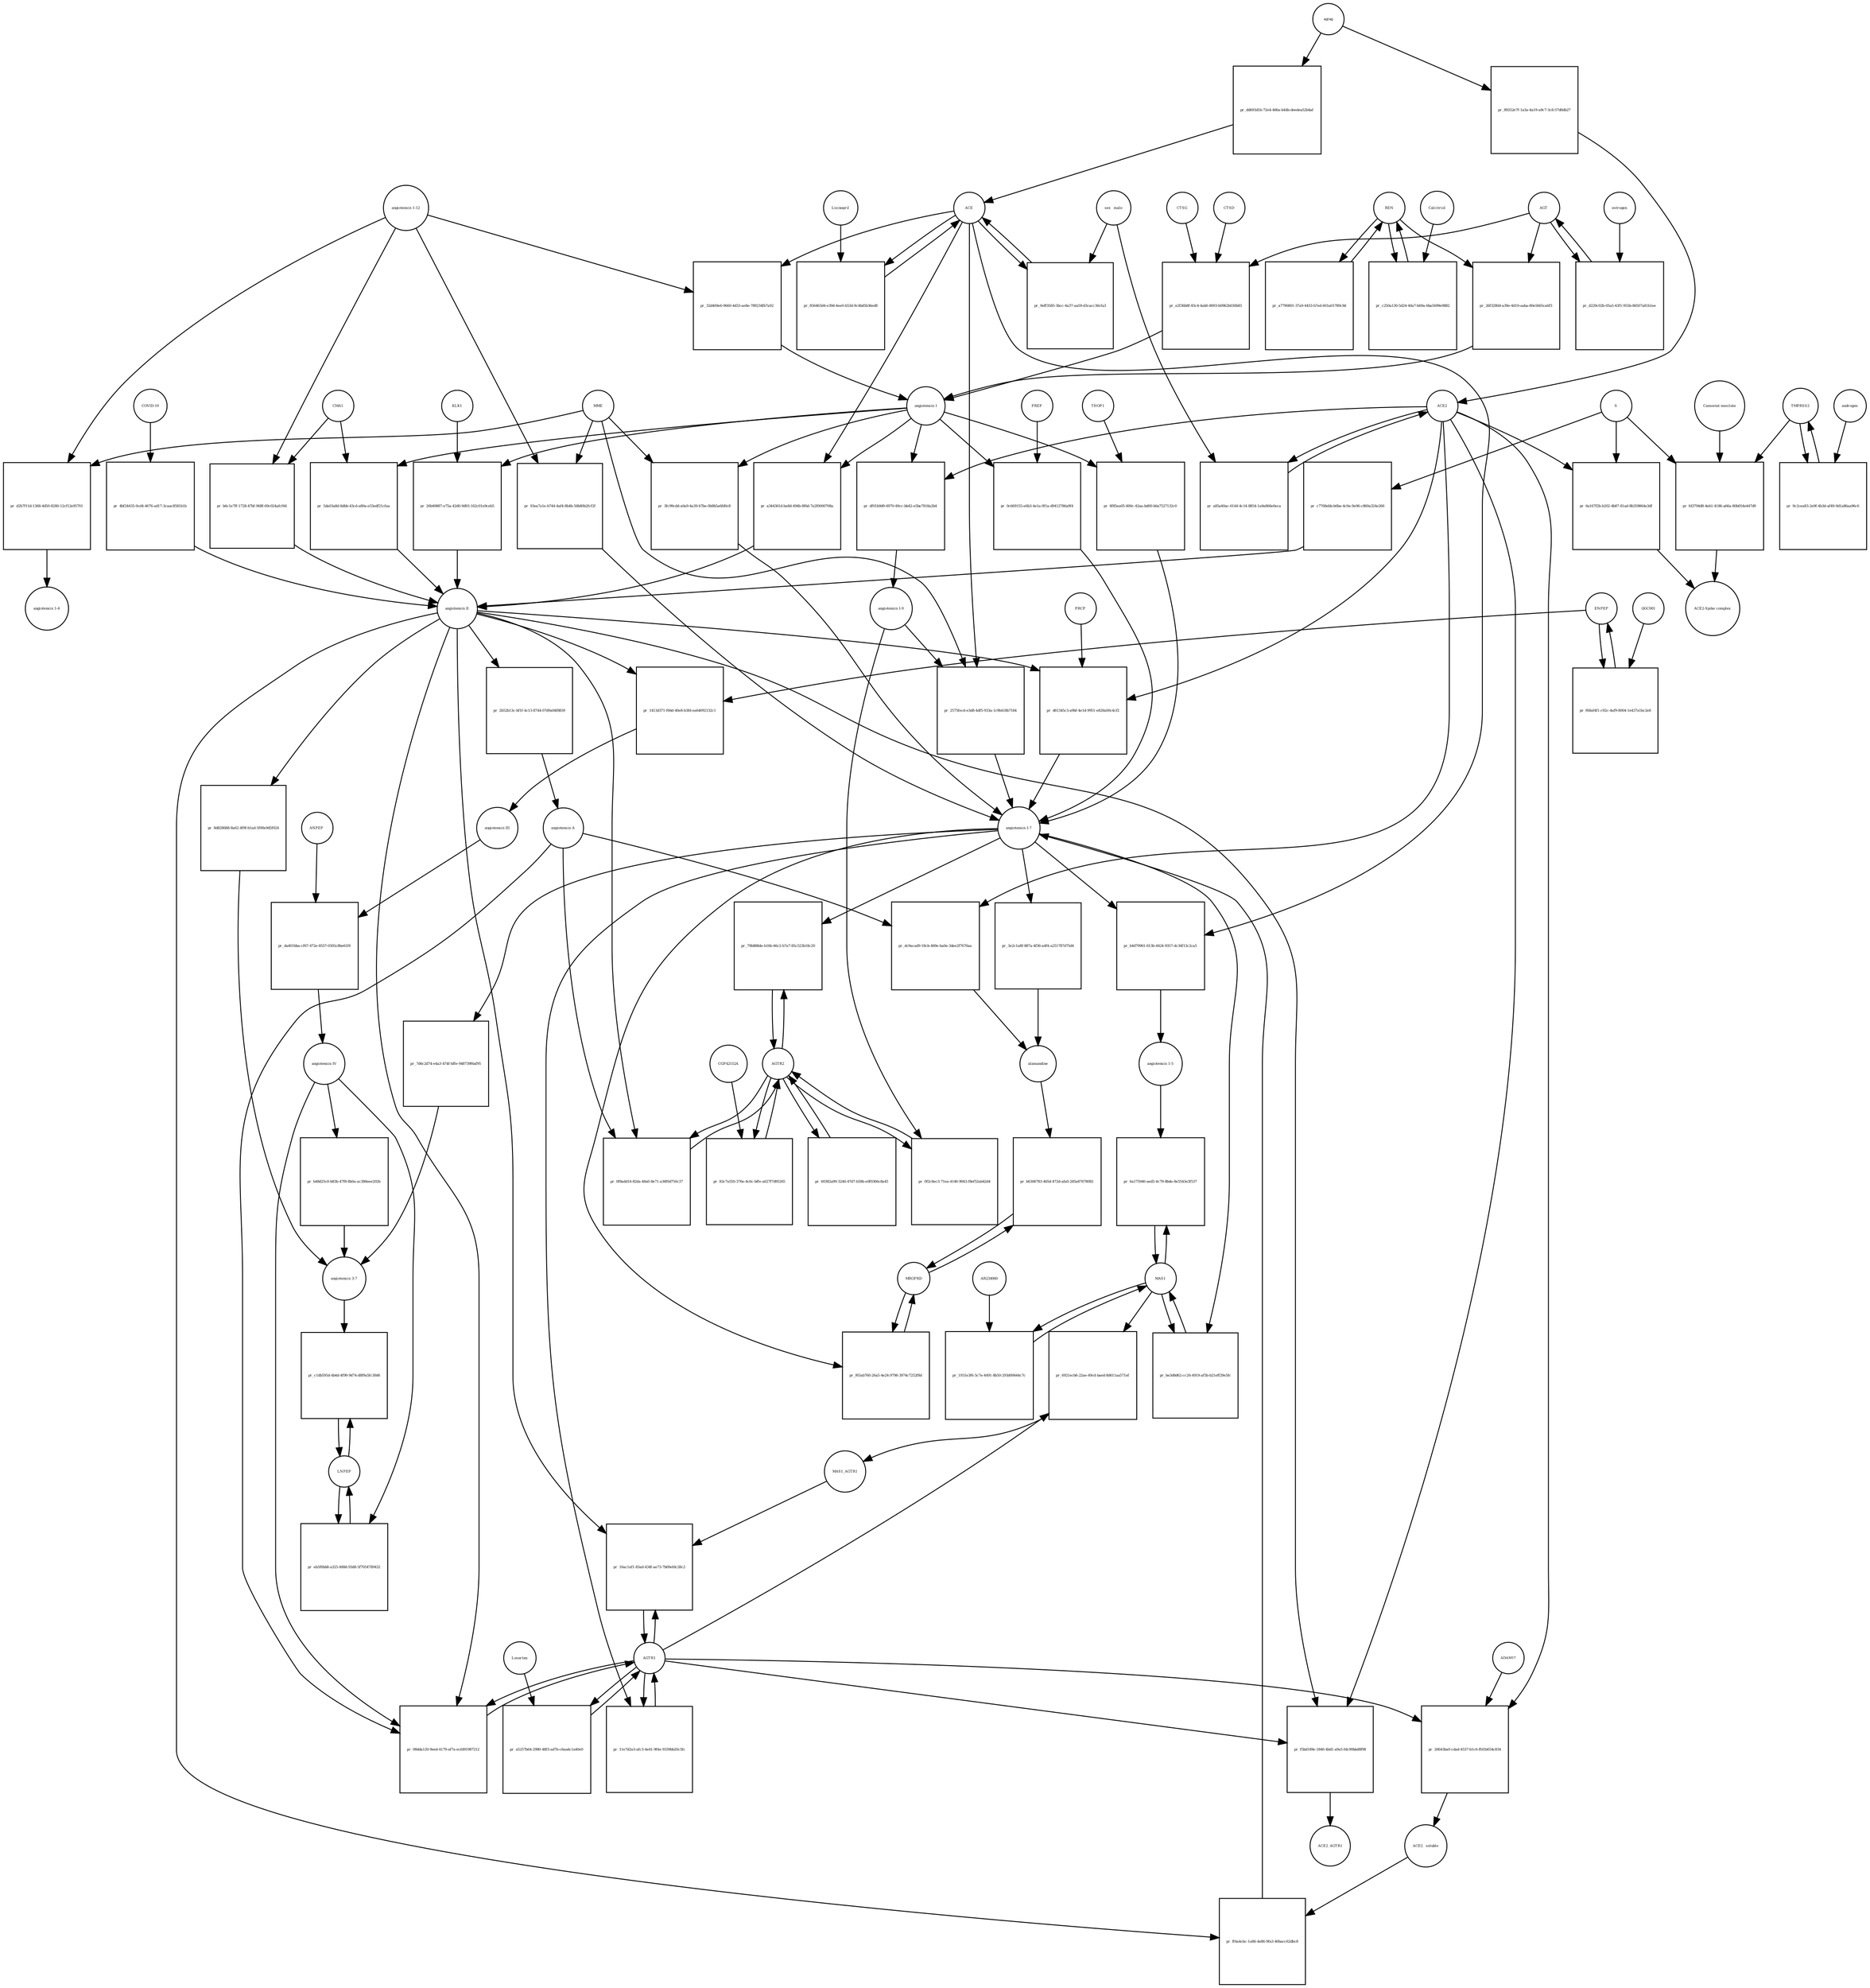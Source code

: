 strict digraph  {
"angiotensin I" [annotation="urn_miriam_obo.chebi_CHEBI%3A2718", bipartite=0, cls="simple chemical", fontsize=4, label="angiotensin I", shape=circle];
"pr_a344361d-be8d-494b-8f6d-7a2f0000708a" [annotation="", bipartite=1, cls=process, fontsize=4, label="pr_a344361d-be8d-494b-8f6d-7a2f0000708a", shape=square];
"angiotensin II" [annotation="urn_miriam_obo.chebi_CHEBI%3A2718", bipartite=0, cls="simple chemical", fontsize=4, label="angiotensin II", shape=circle];
ACE [annotation="urn_miriam_hgnc_HGNC%3A2707", bipartite=0, cls=macromolecule, fontsize=4, label=ACE, shape=circle];
"pr_df01b9d9-6970-49cc-bb42-e5be7818a2b4" [annotation="", bipartite=1, cls=process, fontsize=4, label="pr_df01b9d9-6970-49cc-bb42-e5be7818a2b4", shape=square];
"angiotensin I-9" [annotation="urn_miriam_obo.chebi_CHEBI%3A80128", bipartite=0, cls="simple chemical", fontsize=4, label="angiotensin I-9", shape=circle];
ACE2 [annotation="urn_miriam_hgnc_HGNC%3A13557", bipartite=0, cls=macromolecule, fontsize=4, label=ACE2, shape=circle];
"pr_2575fecd-e3d8-4df5-933a-1c9b418b7184" [annotation="", bipartite=1, cls=process, fontsize=4, label="pr_2575fecd-e3d8-4df5-933a-1c9b418b7184", shape=square];
"angiotensin I-7" [annotation="urn_miriam_obo.chebi_CHEBI%3A55438", bipartite=0, cls="simple chemical", fontsize=4, label="angiotensin I-7", shape=circle];
MME [annotation="urn_miriam_hgnc_HGNC%3A7154", bipartite=0, cls=macromolecule, fontsize=4, label=MME, shape=circle];
"pr_d61345c3-a9bf-4e1d-9951-e826a00c4cf2" [annotation="", bipartite=1, cls=process, fontsize=4, label="pr_d61345c3-a9bf-4e1d-9951-e826a00c4cf2", shape=square];
PRCP [annotation="urn_miriam_hgnc_HGNC%3A9344", bipartite=0, cls=macromolecule, fontsize=4, label=PRCP, shape=circle];
"pr_b4d79961-613b-4424-9357-dc34f13c2ca5" [annotation="", bipartite=1, cls=process, fontsize=4, label="pr_b4d79961-613b-4424-9357-dc34f13c2ca5", shape=square];
"angiotensin 1-5" [annotation="urn_miriam_obo.chebi_CHEBI%3A80129", bipartite=0, cls="simple chemical", fontsize=4, label="angiotensin 1-5", shape=circle];
REN [annotation="urn_miriam_hgnc_HGNC%3A9958", bipartite=0, cls=macromolecule, fontsize=4, label=REN, shape=circle];
"pr_c250a130-5d24-40a7-b69a-6ba5699e9882" [annotation="", bipartite=1, cls="omitted process", fontsize=4, label="pr_c250a130-5d24-40a7-b69a-6ba5699e9882", shape=square];
Calcitriol [annotation="urn_miriam_obo.chebi_CHEBI%3A17823", bipartite=0, cls="simple chemical", fontsize=4, label=Calcitriol, shape=circle];
AGT [annotation="urn_miriam_hgnc_HGNC%3A333", bipartite=0, cls=macromolecule, fontsize=4, label=AGT, shape=circle];
"pr_26f3280d-a39e-4d10-aaba-80e5665ca6f3" [annotation="", bipartite=1, cls=process, fontsize=4, label="pr_26f3280d-a39e-4d10-aaba-80e5665ca6f3", shape=square];
"pr_3fc99cdd-a0a9-4a39-b7be-0b8b5a6fd0c8" [annotation="", bipartite=1, cls=process, fontsize=4, label="pr_3fc99cdd-a0a9-4a39-b7be-0b8b5a6fd0c8", shape=square];
MAS1 [annotation="urn_miriam_hgnc_HGNC%3A6899", bipartite=0, cls=macromolecule, fontsize=4, label=MAS1, shape=circle];
"pr_6a175940-aed5-4c79-8bde-8e5543e3f537" [annotation="", bipartite=1, cls=process, fontsize=4, label="pr_6a175940-aed5-4c79-8bde-8e5543e3f537", shape=square];
"pr_3e2c1a8f-887a-4f36-a4f4-a251787d75d4" [annotation="", bipartite=1, cls=process, fontsize=4, label="pr_3e2c1a8f-887a-4f36-a4f4-a251787d75d4", shape=square];
alamandine [annotation="", bipartite=0, cls="simple chemical", fontsize=4, label=alamandine, shape=circle];
"pr_2b52b13c-bf1f-4c13-8744-07d9a04f8839" [annotation="", bipartite=1, cls=process, fontsize=4, label="pr_2b52b13c-bf1f-4c13-8744-07d9a04f8839", shape=square];
"angiotensin A" [annotation="urn_miriam_kegg.compound_C20970", bipartite=0, cls="simple chemical", fontsize=4, label="angiotensin A", shape=circle];
"pr_dc9acad9-18cb-469e-ba0e-3dee2f7670aa" [annotation="", bipartite=1, cls=process, fontsize=4, label="pr_dc9acad9-18cb-469e-ba0e-3dee2f7670aa", shape=square];
"pr_1413d371-f66d-40e8-b3fd-ea64092132c1" [annotation="", bipartite=1, cls=process, fontsize=4, label="pr_1413d371-f66d-40e8-b3fd-ea64092132c1", shape=square];
"angiotensin III" [annotation="urn_miriam_obo.chebi_CHEBI%3A89666", bipartite=0, cls="simple chemical", fontsize=4, label="angiotensin III", shape=circle];
ENPEP [annotation="", bipartite=0, cls=macromolecule, fontsize=4, label=ENPEP, shape=circle];
"pr_da401bba-cf67-472e-8557-0305c8be61f6" [annotation="", bipartite=1, cls=process, fontsize=4, label="pr_da401bba-cf67-472e-8557-0305c8be61f6", shape=square];
"angiotensin IV" [annotation="urn_miriam_pubmed_32333398|urn_miriam_obo.chebi_CHEBI%3A80127", bipartite=0, cls="simple chemical", fontsize=4, label="angiotensin IV", shape=circle];
"ANPEP " [annotation="urn_miriam_hgnc_HGNC%3A500", bipartite=0, cls=macromolecule, fontsize=4, label="ANPEP ", shape=circle];
AGTR2 [annotation="urn_miriam_hgnc_HGNC%3A338", bipartite=0, cls=macromolecule, fontsize=4, label=AGTR2, shape=circle];
"pr_83c7a550-376e-4c0c-bffe-a627f7d95265" [annotation="", bipartite=1, cls=process, fontsize=4, label="pr_83c7a550-376e-4c0c-bffe-a627f7d95265", shape=square];
CGP42112A [annotation="urn_miriam_obo.chebi_CHEBI%3A147302", bipartite=0, cls="simple chemical", fontsize=4, label=CGP42112A, shape=circle];
"pr_a7790801-37a9-4453-b7ed-601a01789c9d" [annotation="", bipartite=1, cls=process, fontsize=4, label="pr_a7790801-37a9-4453-b7ed-601a01789c9d", shape=square];
"pr_26643ba0-cdad-4537-b1c6-ffd1b654c834" [annotation="", bipartite=1, cls=process, fontsize=4, label="pr_26643ba0-cdad-4537-b1c6-ffd1b654c834", shape=square];
"ACE2_ soluble" [annotation="urn_miriam_hgnc.symbol_ACE2", bipartite=0, cls=macromolecule, fontsize=4, label="ACE2_ soluble", shape=circle];
ADAM17 [annotation="urn_miriam_hgnc_HGNC%3A195", bipartite=0, cls=macromolecule, fontsize=4, label=ADAM17, shape=circle];
AGTR1 [annotation="urn_miriam_hgnc_HGNC%3A336", bipartite=0, cls=macromolecule, fontsize=4, label=AGTR1, shape=circle];
"pr_0f8add14-82da-48a0-8e71-a36f0d750c37" [annotation="", bipartite=1, cls=process, fontsize=4, label="pr_0f8add14-82da-48a0-8e71-a36f0d750c37", shape=square];
"pr_89252e7f-1a3a-4a19-a9c7-3cfc57d0db27" [annotation="", bipartite=1, cls=process, fontsize=4, label="pr_89252e7f-1a3a-4a19-a9c7-3cfc57d0db27", shape=square];
aging [annotation="urn_miriam_obo.go_GO%3A0007568", bipartite=0, cls=phenotype, fontsize=4, label=aging, shape=circle];
MRGPRD [annotation="urn_miriam_hgnc_HGNC%3A29626", bipartite=0, cls=macromolecule, fontsize=4, label=MRGPRD, shape=circle];
"pr_b6306783-465d-472d-afa0-285a87678082" [annotation="", bipartite=1, cls=process, fontsize=4, label="pr_b6306783-465d-472d-afa0-285a87678082", shape=square];
"pr_ff4a4cbc-1a86-4e86-9fa3-40bacc62dbc8" [annotation="", bipartite=1, cls=process, fontsize=4, label="pr_ff4a4cbc-1a86-4e86-9fa3-40bacc62dbc8", shape=square];
"pr_dd693d1b-72e4-466a-b44b-deedea52b4af" [annotation="", bipartite=1, cls=process, fontsize=4, label="pr_dd693d1b-72e4-466a-b44b-deedea52b4af", shape=square];
"pr_a85a40ac-6144-4c14-8854-1a9a866e0eca" [annotation="", bipartite=1, cls=process, fontsize=4, label="pr_a85a40ac-6144-4c14-8854-1a9a866e0eca", shape=square];
"sex_ male" [annotation=urn_miriam_mesh_D008297, bipartite=0, cls=phenotype, fontsize=4, label="sex_ male", shape=circle];
"pr_c7768ebb-b6be-4c9a-9e96-c860a324e266" [annotation="", bipartite=1, cls=process, fontsize=4, label="pr_c7768ebb-b6be-4c9a-9e96-c860a324e266", shape=square];
S [annotation="urn_miriam_uniprot_P0DTC2|urn_miriam_uniprot_P59594", bipartite=0, cls=macromolecule, fontsize=4, label=S, shape=circle];
"pr_9eff3585-3bcc-4a37-aa59-d3cacc36cfa3" [annotation="", bipartite=1, cls=process, fontsize=4, label="pr_9eff3585-3bcc-4a37-aa59-d3cacc36cfa3", shape=square];
"pr_08dda120-9eed-4179-af7a-ecfd91987212" [annotation="", bipartite=1, cls=process, fontsize=4, label="pr_08dda120-9eed-4179-af7a-ecfd91987212", shape=square];
"pr_f5bd189e-1846-4bd1-a9a5-fdc90bbd8f98" [annotation="", bipartite=1, cls=process, fontsize=4, label="pr_f5bd189e-1846-4bd1-a9a5-fdc90bbd8f98", shape=square];
ACE2_AGTR1 [annotation=urn_miriam_pubmed_25225202, bipartite=0, cls=complex, fontsize=4, label=ACE2_AGTR1, shape=circle];
"pr_6a167f2b-b202-4b87-81ad-8b359864e3df" [annotation="", bipartite=1, cls=process, fontsize=4, label="pr_6a167f2b-b202-4b87-81ad-8b359864e3df", shape=square];
"ACE2-Spike complex" [annotation=urn_miriam_pubmed_32275855, bipartite=0, cls=complex, fontsize=4, label="ACE2-Spike complex", shape=circle];
"pr_4bf24435-0cd4-4676-ad17-3caac8581b1b" [annotation="", bipartite=1, cls=process, fontsize=4, label="pr_4bf24435-0cd4-4676-ad17-3caac8581b1b", shape=square];
"COVID-19" [annotation="urn_miriam_taxonomy_2697049|urn_miriam_mesh_C000657245", bipartite=0, cls=phenotype, fontsize=4, label="COVID-19", shape=circle];
"angiotensin 1-12" [annotation=urn_miriam_pubmed_27465904, bipartite=0, cls="simple chemical", fontsize=4, label="angiotensin 1-12", shape=circle];
"pr_b6c1e7ff-1728-47bf-968f-69c024afcf44" [annotation="", bipartite=1, cls=process, fontsize=4, label="pr_b6c1e7ff-1728-47bf-968f-69c024afcf44", shape=square];
CMA1 [annotation="urn_miriam_hgnc_HGNC%3A2097", bipartite=0, cls=macromolecule, fontsize=4, label=CMA1, shape=circle];
TMPRSS2 [annotation="urn_miriam_hgnc_HGNC%3A11876", bipartite=0, cls=macromolecule, fontsize=4, label=TMPRSS2, shape=circle];
"pr_9c2cea83-2e9f-4b3d-af49-9d1a86aa96c6" [annotation="", bipartite=1, cls="omitted process", fontsize=4, label="pr_9c2cea83-2e9f-4b3d-af49-9d1a86aa96c6", shape=square];
androgen [annotation="urn_miriam_obo.chebi_CHEBI%3A50113", bipartite=0, cls="simple chemical", fontsize=4, label=androgen, shape=circle];
"pr_d229c02b-05a5-43f1-955b-86507a81b1ee" [annotation="", bipartite=1, cls="omitted process", fontsize=4, label="pr_d229c02b-05a5-43f1-955b-86507a81b1ee", shape=square];
estrogen [annotation="urn_miriam_obo.chebi_CHEBI%3A50114", bipartite=0, cls="simple chemical", fontsize=4, label=estrogen, shape=circle];
"pr_d2b7f11d-1368-4d50-8280-12cf12e95701" [annotation="", bipartite=1, cls=process, fontsize=4, label="pr_d2b7f11d-1368-4d50-8280-12cf12e95701", shape=square];
"angiotensin 1-4" [annotation=urn_miriam_pubmed_22490446, bipartite=0, cls="simple chemical", fontsize=4, label="angiotensin 1-4", shape=circle];
"pr_6921ecb6-22ae-49cd-baed-8d611aa571ef" [annotation="", bipartite=1, cls=process, fontsize=4, label="pr_6921ecb6-22ae-49cd-baed-8d611aa571ef", shape=square];
MAS1_AGTR1 [annotation=urn_miriam_pubmed_15809376, bipartite=0, cls=complex, fontsize=4, label=MAS1_AGTR1, shape=circle];
"pr_16ac1af1-83ad-434f-ae73-7b69efdc28c2" [annotation="", bipartite=1, cls=process, fontsize=4, label="pr_16ac1af1-83ad-434f-ae73-7b69efdc28c2", shape=square];
"pr_856463d4-e39d-4ee0-b53d-9c4bd5b36ed8" [annotation="", bipartite=1, cls=process, fontsize=4, label="pr_856463d4-e39d-4ee0-b53d-9c4bd5b36ed8", shape=square];
Lisinopril [annotation="urn_miriam_obo.chebi_CHEBI%3A43755", bipartite=0, cls="simple chemical", fontsize=4, label=Lisinopril, shape=circle];
"pr_32d469e6-9660-4d33-ae8e-789234fb7a92" [annotation="", bipartite=1, cls=process, fontsize=4, label="pr_32d469e6-9660-4d33-ae8e-789234fb7a92", shape=square];
LNPEP [annotation="urn_miriam_hgnc_HGNC%3A6656", bipartite=0, cls=macromolecule, fontsize=4, label=LNPEP, shape=circle];
"pr_eb5f6bb8-a325-488d-93d8-5f7054789432" [annotation="", bipartite=1, cls=process, fontsize=4, label="pr_eb5f6bb8-a325-488d-93d8-5f7054789432", shape=square];
"pr_93ea7a1e-b744-4af4-8b4b-56b80b2fcf2f" [annotation="", bipartite=1, cls=process, fontsize=4, label="pr_93ea7a1e-b744-4af4-8b4b-56b80b2fcf2f", shape=square];
"pr_1931e3f6-5c7e-4491-8b50-293d00644c7c" [annotation="", bipartite=1, cls=process, fontsize=4, label="pr_1931e3f6-5c7e-4491-8b50-293d00644c7c", shape=square];
AR234960 [annotation="urn_miriam_pubchem.compound_146025955", bipartite=0, cls="simple chemical", fontsize=4, label=AR234960, shape=circle];
"pr_f68af4f1-c92c-4af9-8004-1e437a1bc2e8" [annotation="", bipartite=1, cls=process, fontsize=4, label="pr_f68af4f1-c92c-4af9-8004-1e437a1bc2e8", shape=square];
QGC001 [annotation=urn_miriam_pubmed_24337978, bipartite=0, cls="simple chemical", fontsize=4, label=QGC001, shape=circle];
"pr_e2f36b8f-83c4-4ab0-8093-b0962b030b83" [annotation="", bipartite=1, cls=process, fontsize=4, label="pr_e2f36b8f-83c4-4ab0-8093-b0962b030b83", shape=square];
CTSD [annotation="urn_miriam_hgnc_HGNC%3A2529", bipartite=0, cls=macromolecule, fontsize=4, label=CTSD, shape=circle];
CTSG [annotation="urn_miriam_hgnc_HGNC%3A2532", bipartite=0, cls=macromolecule, fontsize=4, label=CTSG, shape=circle];
"pr_5da03a8d-8dbb-43cd-a80a-e53edf21cfaa" [annotation="", bipartite=1, cls=process, fontsize=4, label="pr_5da03a8d-8dbb-43cd-a80a-e53edf21cfaa", shape=square];
"pr_26b49887-e75a-42d0-9d93-162c01e9ceb5" [annotation="", bipartite=1, cls=process, fontsize=4, label="pr_26b49887-e75a-42d0-9d93-162c01e9ceb5", shape=square];
KLK1 [annotation="urn_miriam_hgnc_HGNC%3A6357|urn_miriam_pubmed_6555043", bipartite=0, cls=macromolecule, fontsize=4, label=KLK1, shape=circle];
"pr_8f85ea05-600c-42aa-bd00-b6a7527132c0" [annotation="", bipartite=1, cls=process, fontsize=4, label="pr_8f85ea05-600c-42aa-bd00-b6a7527132c0", shape=square];
THOP1 [annotation="urn_miriam_hgnc_HGNC%3A11793", bipartite=0, cls=macromolecule, fontsize=4, label=THOP1, shape=circle];
"pr_0c669155-e6b3-4e1a-9f1a-d9412786a9f4" [annotation="", bipartite=1, cls=process, fontsize=4, label="pr_0c669155-e6b3-4e1a-9f1a-d9412786a9f4", shape=square];
PREP [annotation="urn_miriam_hgnc_HGNC%3A9358", bipartite=0, cls=macromolecule, fontsize=4, label=PREP, shape=circle];
"pr_a5257b64-2980-48f3-ad7b-c6aadc1a40e0" [annotation="", bipartite=1, cls=process, fontsize=4, label="pr_a5257b64-2980-48f3-ad7b-c6aadc1a40e0", shape=square];
Losartan [annotation="urn_miriam_obo.chebi_CHEBI%3A6541", bipartite=0, cls="simple chemical", fontsize=4, label=Losartan, shape=circle];
"pr_11e7d2a3-afc3-4e41-9f4e-9339bb20c5fc" [annotation="", bipartite=1, cls=process, fontsize=4, label="pr_11e7d2a3-afc3-4e41-9f4e-9339bb20c5fc", shape=square];
"pr_60382a99-3246-47d7-b58b-e0f0366c8a45" [annotation="", bipartite=1, cls=process, fontsize=4, label="pr_60382a99-3246-47d7-b58b-e0f0366c8a45", shape=square];
"pr_79b888de-b16b-46c2-b7a7-85c523b18c20" [annotation="", bipartite=1, cls=process, fontsize=4, label="pr_79b888de-b16b-46c2-b7a7-85c523b18c20", shape=square];
"pr_0f2c8ec3-71ea-4146-9043-f8ef52ab42d4" [annotation="", bipartite=1, cls=process, fontsize=4, label="pr_0f2c8ec3-71ea-4146-9043-f8ef52ab42d4", shape=square];
"pr_be3d8d62-cc26-4919-af5b-b21eff29e5fc" [annotation="", bipartite=1, cls=process, fontsize=4, label="pr_be3d8d62-cc26-4919-af5b-b21eff29e5fc", shape=square];
"pr_f65ab760-26a5-4e24-9798-3974c7252f8d" [annotation="", bipartite=1, cls=process, fontsize=4, label="pr_f65ab760-26a5-4e24-9798-3974c7252f8d", shape=square];
"pr_7d6c2d74-e4a3-474f-bffe-948739f6af95" [annotation="", bipartite=1, cls=process, fontsize=4, label="pr_7d6c2d74-e4a3-474f-bffe-948739f6af95", shape=square];
"angiotensin 3-7" [annotation=urn_miriam_pubmed_30934934, bipartite=0, cls="simple chemical", fontsize=4, label="angiotensin 3-7", shape=circle];
"pr_8d828688-8a62-4f9f-b1ad-5f00e9d5f024" [annotation="", bipartite=1, cls=process, fontsize=4, label="pr_8d828688-8a62-4f9f-b1ad-5f00e9d5f024", shape=square];
"pr_b48d25c0-b83b-47f8-8b0a-ac388eee202b" [annotation="", bipartite=1, cls=process, fontsize=4, label="pr_b48d25c0-b83b-47f8-8b0a-ac388eee202b", shape=square];
"pr_fd3794d8-4eb1-4186-a66a-80b054e447d9" [annotation="", bipartite=1, cls="omitted process", fontsize=4, label="pr_fd3794d8-4eb1-4186-a66a-80b054e447d9", shape=square];
"Camostat mesilate" [annotation="urn_miriam_obo.chebi_CHEBI%3A135632", bipartite=0, cls="simple chemical", fontsize=4, label="Camostat mesilate", shape=circle];
"pr_c1db595d-4b4d-4f99-9d74-d8f9a5fc30d6" [annotation="", bipartite=1, cls=process, fontsize=4, label="pr_c1db595d-4b4d-4f99-9d74-d8f9a5fc30d6", shape=square];
"angiotensin I" -> "pr_a344361d-be8d-494b-8f6d-7a2f0000708a"  [annotation="", interaction_type=consumption];
"angiotensin I" -> "pr_df01b9d9-6970-49cc-bb42-e5be7818a2b4"  [annotation="", interaction_type=consumption];
"angiotensin I" -> "pr_3fc99cdd-a0a9-4a39-b7be-0b8b5a6fd0c8"  [annotation="", interaction_type=consumption];
"angiotensin I" -> "pr_5da03a8d-8dbb-43cd-a80a-e53edf21cfaa"  [annotation="", interaction_type=consumption];
"angiotensin I" -> "pr_26b49887-e75a-42d0-9d93-162c01e9ceb5"  [annotation="", interaction_type=consumption];
"angiotensin I" -> "pr_8f85ea05-600c-42aa-bd00-b6a7527132c0"  [annotation="", interaction_type=consumption];
"angiotensin I" -> "pr_0c669155-e6b3-4e1a-9f1a-d9412786a9f4"  [annotation="", interaction_type=consumption];
"pr_a344361d-be8d-494b-8f6d-7a2f0000708a" -> "angiotensin II"  [annotation="", interaction_type=production];
"angiotensin II" -> "pr_d61345c3-a9bf-4e1d-9951-e826a00c4cf2"  [annotation="", interaction_type=consumption];
"angiotensin II" -> "pr_2b52b13c-bf1f-4c13-8744-07d9a04f8839"  [annotation="", interaction_type=consumption];
"angiotensin II" -> "pr_1413d371-f66d-40e8-b3fd-ea64092132c1"  [annotation="", interaction_type=consumption];
"angiotensin II" -> "pr_0f8add14-82da-48a0-8e71-a36f0d750c37"  [annotation="urn_miriam_pubmed_17630322|urn_miriam_taxonomy_9606|urn_miriam_pubmed_17138938", interaction_type=stimulation];
"angiotensin II" -> "pr_ff4a4cbc-1a86-4e86-9fa3-40bacc62dbc8"  [annotation="", interaction_type=consumption];
"angiotensin II" -> "pr_08dda120-9eed-4179-af7a-ecfd91987212"  [annotation="urn_miriam_pubmed_17630322|urn_miriam_taxonomy_40674|urn_miriam_pubmed_26497614|urn_miriam_pubmed_32333398|urn_miriam_pubmed_17138938", interaction_type=stimulation];
"angiotensin II" -> "pr_f5bd189e-1846-4bd1-a9a5-fdc90bbd8f98"  [annotation="urn_miriam_pubmed_25225202|urn_miriam_taxonomy_40674", interaction_type=inhibition];
"angiotensin II" -> "pr_16ac1af1-83ad-434f-ae73-7b69efdc28c2"  [annotation="urn_miriam_pubmed_15809376|urn_miriam_taxonomy_40674", interaction_type=stimulation];
"angiotensin II" -> "pr_8d828688-8a62-4f9f-b1ad-5f00e9d5f024"  [annotation="", interaction_type=consumption];
ACE -> "pr_a344361d-be8d-494b-8f6d-7a2f0000708a"  [annotation="urn_miriam_taxonomy_9606|urn_miriam_pubmed_190881|urn_miriam_pubmed_10969042", interaction_type=catalysis];
ACE -> "pr_2575fecd-e3d8-4df5-933a-1c9b418b7184"  [annotation="urn_miriam_pubmed_15283675|urn_miriam_taxonomy_9606", interaction_type=catalysis];
ACE -> "pr_b4d79961-613b-4424-9357-dc34f13c2ca5"  [annotation="urn_miriam_pubmed_10969042|urn_miriam_taxonomy_9606", interaction_type=catalysis];
ACE -> "pr_9eff3585-3bcc-4a37-aa59-d3cacc36cfa3"  [annotation="", interaction_type=consumption];
ACE -> "pr_856463d4-e39d-4ee0-b53d-9c4bd5b36ed8"  [annotation="", interaction_type=consumption];
ACE -> "pr_32d469e6-9660-4d33-ae8e-789234fb7a92"  [annotation="urn_miriam_pubmed_22490446|urn_miriam_taxonomy_10116", interaction_type=catalysis];
"pr_df01b9d9-6970-49cc-bb42-e5be7818a2b4" -> "angiotensin I-9"  [annotation="", interaction_type=production];
"angiotensin I-9" -> "pr_2575fecd-e3d8-4df5-933a-1c9b418b7184"  [annotation="", interaction_type=consumption];
"angiotensin I-9" -> "pr_0f2c8ec3-71ea-4146-9043-f8ef52ab42d4"  [annotation="urn_miriam_pubmed_30048754|urn_miriam_taxonomy_10116", interaction_type=stimulation];
ACE2 -> "pr_df01b9d9-6970-49cc-bb42-e5be7818a2b4"  [annotation="urn_miriam_pubmed_10969042|urn_miriam_taxonomy_9606", interaction_type=catalysis];
ACE2 -> "pr_d61345c3-a9bf-4e1d-9951-e826a00c4cf2"  [annotation="urn_miriam_taxonomy_10090|urn_miriam_pubmed_23392115", interaction_type=catalysis];
ACE2 -> "pr_dc9acad9-18cb-469e-ba0e-3dee2f7670aa"  [annotation="urn_miriam_pubmed_23446738|urn_miriam_taxonomy_9606", interaction_type=catalysis];
ACE2 -> "pr_26643ba0-cdad-4537-b1c6-ffd1b654c834"  [annotation="", interaction_type=consumption];
ACE2 -> "pr_a85a40ac-6144-4c14-8854-1a9a866e0eca"  [annotation="", interaction_type=consumption];
ACE2 -> "pr_f5bd189e-1846-4bd1-a9a5-fdc90bbd8f98"  [annotation="", interaction_type=consumption];
ACE2 -> "pr_6a167f2b-b202-4b87-81ad-8b359864e3df"  [annotation="", interaction_type=consumption];
"pr_2575fecd-e3d8-4df5-933a-1c9b418b7184" -> "angiotensin I-7"  [annotation="", interaction_type=production];
"angiotensin I-7" -> "pr_b4d79961-613b-4424-9357-dc34f13c2ca5"  [annotation="", interaction_type=consumption];
"angiotensin I-7" -> "pr_3e2c1a8f-887a-4f36-a4f4-a251787d75d4"  [annotation="", interaction_type=consumption];
"angiotensin I-7" -> "pr_11e7d2a3-afc3-4e41-9f4e-9339bb20c5fc"  [annotation="urn_miriam_pubmed_29928987|urn_miriam_taxonomy_9606", interaction_type=inhibition];
"angiotensin I-7" -> "pr_79b888de-b16b-46c2-b7a7-85c523b18c20"  [annotation="urn_miriam_pubmed_15767466|urn_miriam_taxonomy_10116", interaction_type=stimulation];
"angiotensin I-7" -> "pr_be3d8d62-cc26-4919-af5b-b21eff29e5fc"  [annotation="urn_miriam_pubmed_27217404|urn_miriam_taxonomy_9606", interaction_type=stimulation];
"angiotensin I-7" -> "pr_f65ab760-26a5-4e24-9798-3974c7252f8d"  [annotation="urn_miriam_pubmed_27217404|urn_miriam_taxonomy_9606", interaction_type=stimulation];
"angiotensin I-7" -> "pr_7d6c2d74-e4a3-474f-bffe-948739f6af95"  [annotation="", interaction_type=consumption];
MME -> "pr_2575fecd-e3d8-4df5-933a-1c9b418b7184"  [annotation="urn_miriam_pubmed_15283675|urn_miriam_taxonomy_9606", interaction_type=catalysis];
MME -> "pr_3fc99cdd-a0a9-4a39-b7be-0b8b5a6fd0c8"  [annotation="urn_miriam_taxonomy_9606|urn_miriam_pubmed_15283675", interaction_type=catalysis];
MME -> "pr_d2b7f11d-1368-4d50-8280-12cf12e95701"  [annotation="urn_miriam_pubmed_22490446|urn_miriam_taxonomy_10116", interaction_type=catalysis];
MME -> "pr_93ea7a1e-b744-4af4-8b4b-56b80b2fcf2f"  [annotation="urn_miriam_pubmed_22490446|urn_miriam_taxonomy_10116", interaction_type=catalysis];
"pr_d61345c3-a9bf-4e1d-9951-e826a00c4cf2" -> "angiotensin I-7"  [annotation="", interaction_type=production];
PRCP -> "pr_d61345c3-a9bf-4e1d-9951-e826a00c4cf2"  [annotation="urn_miriam_taxonomy_10090|urn_miriam_pubmed_23392115", interaction_type=catalysis];
"pr_b4d79961-613b-4424-9357-dc34f13c2ca5" -> "angiotensin 1-5"  [annotation="", interaction_type=production];
"angiotensin 1-5" -> "pr_6a175940-aed5-4c79-8bde-8e5543e3f537"  [annotation="urn_miriam_pubmed_27660028|urn_miriam_taxonomy_10116|urn_miriam_taxonomy_9606|urn_miriam_pubmed_27217404", interaction_type=stimulation];
REN -> "pr_c250a130-5d24-40a7-b69a-6ba5699e9882"  [annotation="", interaction_type=consumption];
REN -> "pr_26f3280d-a39e-4d10-aaba-80e5665ca6f3"  [annotation="urn_miriam_pubmed_10585461|urn_miriam_pubmed_30934934|urn_miriam_pubmed_6172448|urn_miriam_taxonomy_9606", interaction_type=catalysis];
REN -> "pr_a7790801-37a9-4453-b7ed-601a01789c9d"  [annotation="", interaction_type=consumption];
"pr_c250a130-5d24-40a7-b69a-6ba5699e9882" -> REN  [annotation="", interaction_type=production];
Calcitriol -> "pr_c250a130-5d24-40a7-b69a-6ba5699e9882"  [annotation="", interaction_type=inhibition];
AGT -> "pr_26f3280d-a39e-4d10-aaba-80e5665ca6f3"  [annotation="", interaction_type=consumption];
AGT -> "pr_d229c02b-05a5-43f1-955b-86507a81b1ee"  [annotation="", interaction_type=consumption];
AGT -> "pr_e2f36b8f-83c4-4ab0-8093-b0962b030b83"  [annotation="", interaction_type=consumption];
"pr_26f3280d-a39e-4d10-aaba-80e5665ca6f3" -> "angiotensin I"  [annotation="", interaction_type=production];
"pr_3fc99cdd-a0a9-4a39-b7be-0b8b5a6fd0c8" -> "angiotensin I-7"  [annotation="", interaction_type=production];
MAS1 -> "pr_6a175940-aed5-4c79-8bde-8e5543e3f537"  [annotation="", interaction_type=consumption];
MAS1 -> "pr_6921ecb6-22ae-49cd-baed-8d611aa571ef"  [annotation="", interaction_type=consumption];
MAS1 -> "pr_1931e3f6-5c7e-4491-8b50-293d00644c7c"  [annotation="", interaction_type=consumption];
MAS1 -> "pr_be3d8d62-cc26-4919-af5b-b21eff29e5fc"  [annotation="", interaction_type=consumption];
"pr_6a175940-aed5-4c79-8bde-8e5543e3f537" -> MAS1  [annotation="", interaction_type=production];
"pr_3e2c1a8f-887a-4f36-a4f4-a251787d75d4" -> alamandine  [annotation="", interaction_type=production];
alamandine -> "pr_b6306783-465d-472d-afa0-285a87678082"  [annotation="urn_miriam_pubmed_23446738|urn_miriam_taxonomy_9606", interaction_type=stimulation];
"pr_2b52b13c-bf1f-4c13-8744-07d9a04f8839" -> "angiotensin A"  [annotation="", interaction_type=production];
"angiotensin A" -> "pr_dc9acad9-18cb-469e-ba0e-3dee2f7670aa"  [annotation="", interaction_type=consumption];
"angiotensin A" -> "pr_0f8add14-82da-48a0-8e71-a36f0d750c37"  [annotation="urn_miriam_pubmed_17630322|urn_miriam_taxonomy_9606|urn_miriam_pubmed_17138938", interaction_type=stimulation];
"angiotensin A" -> "pr_08dda120-9eed-4179-af7a-ecfd91987212"  [annotation="urn_miriam_pubmed_17630322|urn_miriam_taxonomy_40674|urn_miriam_pubmed_26497614|urn_miriam_pubmed_32333398|urn_miriam_pubmed_17138938", interaction_type=stimulation];
"pr_dc9acad9-18cb-469e-ba0e-3dee2f7670aa" -> alamandine  [annotation="", interaction_type=production];
"pr_1413d371-f66d-40e8-b3fd-ea64092132c1" -> "angiotensin III"  [annotation="", interaction_type=production];
"angiotensin III" -> "pr_da401bba-cf67-472e-8557-0305c8be61f6"  [annotation="", interaction_type=consumption];
ENPEP -> "pr_1413d371-f66d-40e8-b3fd-ea64092132c1"  [annotation="urn_miriam_pubmed_8876246|urn_miriam_taxonomy_10090", interaction_type=catalysis];
ENPEP -> "pr_f68af4f1-c92c-4af9-8004-1e437a1bc2e8"  [annotation="", interaction_type=consumption];
"pr_da401bba-cf67-472e-8557-0305c8be61f6" -> "angiotensin IV"  [annotation="", interaction_type=production];
"angiotensin IV" -> "pr_08dda120-9eed-4179-af7a-ecfd91987212"  [annotation="urn_miriam_pubmed_17630322|urn_miriam_taxonomy_40674|urn_miriam_pubmed_26497614|urn_miriam_pubmed_32333398|urn_miriam_pubmed_17138938", interaction_type=stimulation];
"angiotensin IV" -> "pr_eb5f6bb8-a325-488d-93d8-5f7054789432"  [annotation="urn_miriam_pubmed_11707427|urn_miriam_taxonomy_10090", interaction_type=stimulation];
"angiotensin IV" -> "pr_b48d25c0-b83b-47f8-8b0a-ac388eee202b"  [annotation="", interaction_type=consumption];
"ANPEP " -> "pr_da401bba-cf67-472e-8557-0305c8be61f6"  [annotation="urn_miriam_pubmed_8876246|urn_miriam_taxonomy_10090", interaction_type=catalysis];
AGTR2 -> "pr_83c7a550-376e-4c0c-bffe-a627f7d95265"  [annotation="", interaction_type=consumption];
AGTR2 -> "pr_0f8add14-82da-48a0-8e71-a36f0d750c37"  [annotation="", interaction_type=consumption];
AGTR2 -> "pr_60382a99-3246-47d7-b58b-e0f0366c8a45"  [annotation="", interaction_type=consumption];
AGTR2 -> "pr_79b888de-b16b-46c2-b7a7-85c523b18c20"  [annotation="", interaction_type=consumption];
AGTR2 -> "pr_0f2c8ec3-71ea-4146-9043-f8ef52ab42d4"  [annotation="", interaction_type=consumption];
"pr_83c7a550-376e-4c0c-bffe-a627f7d95265" -> AGTR2  [annotation="", interaction_type=production];
CGP42112A -> "pr_83c7a550-376e-4c0c-bffe-a627f7d95265"  [annotation=urn_miriam_pubmed_25014541, interaction_type=stimulation];
"pr_a7790801-37a9-4453-b7ed-601a01789c9d" -> REN  [annotation="", interaction_type=production];
"pr_26643ba0-cdad-4537-b1c6-ffd1b654c834" -> "ACE2_ soluble"  [annotation="", interaction_type=production];
"ACE2_ soluble" -> "pr_ff4a4cbc-1a86-4e86-9fa3-40bacc62dbc8"  [annotation="urn_miriam_pubmed_28512108|urn_miriam_taxonomy_9606", interaction_type=stimulation];
ADAM17 -> "pr_26643ba0-cdad-4537-b1c6-ffd1b654c834"  [annotation="urn_miriam_pubmed_24227843|urn_miriam_taxonomy_9606|urn_miriam_pubmed_32333398|urn_miriam_pubmed_28512108", interaction_type=catalysis];
AGTR1 -> "pr_26643ba0-cdad-4537-b1c6-ffd1b654c834"  [annotation="urn_miriam_pubmed_24227843|urn_miriam_taxonomy_9606|urn_miriam_pubmed_32333398|urn_miriam_pubmed_28512108", interaction_type=stimulation];
AGTR1 -> "pr_08dda120-9eed-4179-af7a-ecfd91987212"  [annotation="", interaction_type=consumption];
AGTR1 -> "pr_f5bd189e-1846-4bd1-a9a5-fdc90bbd8f98"  [annotation="", interaction_type=consumption];
AGTR1 -> "pr_6921ecb6-22ae-49cd-baed-8d611aa571ef"  [annotation="", interaction_type=consumption];
AGTR1 -> "pr_16ac1af1-83ad-434f-ae73-7b69efdc28c2"  [annotation="", interaction_type=consumption];
AGTR1 -> "pr_a5257b64-2980-48f3-ad7b-c6aadc1a40e0"  [annotation="", interaction_type=consumption];
AGTR1 -> "pr_11e7d2a3-afc3-4e41-9f4e-9339bb20c5fc"  [annotation="", interaction_type=consumption];
"pr_0f8add14-82da-48a0-8e71-a36f0d750c37" -> AGTR2  [annotation="", interaction_type=production];
"pr_89252e7f-1a3a-4a19-a9c7-3cfc57d0db27" -> ACE2  [annotation="", interaction_type=production];
aging -> "pr_89252e7f-1a3a-4a19-a9c7-3cfc57d0db27"  [annotation="urn_miriam_pubmed_20689271|urn_miriam_taxonomy_10116", interaction_type=inhibition];
aging -> "pr_dd693d1b-72e4-466a-b44b-deedea52b4af"  [annotation="urn_miriam_pubmed_20689271|urn_miriam_taxonomy_10116", interaction_type=stimulation];
MRGPRD -> "pr_b6306783-465d-472d-afa0-285a87678082"  [annotation="", interaction_type=consumption];
MRGPRD -> "pr_f65ab760-26a5-4e24-9798-3974c7252f8d"  [annotation="", interaction_type=consumption];
"pr_b6306783-465d-472d-afa0-285a87678082" -> MRGPRD  [annotation="", interaction_type=production];
"pr_ff4a4cbc-1a86-4e86-9fa3-40bacc62dbc8" -> "angiotensin I-7"  [annotation="", interaction_type=production];
"pr_dd693d1b-72e4-466a-b44b-deedea52b4af" -> ACE  [annotation="", interaction_type=production];
"pr_a85a40ac-6144-4c14-8854-1a9a866e0eca" -> ACE2  [annotation="", interaction_type=production];
"sex_ male" -> "pr_a85a40ac-6144-4c14-8854-1a9a866e0eca"  [annotation="urn_miriam_pubmed_26171856|urn_miriam_taxonomy_10116", interaction_type=stimulation];
"sex_ male" -> "pr_9eff3585-3bcc-4a37-aa59-d3cacc36cfa3"  [annotation="urn_miriam_pubmed_26171856|urn_miriam_taxonomy_10116", interaction_type=stimulation];
"pr_c7768ebb-b6be-4c9a-9e96-c860a324e266" -> "angiotensin II"  [annotation="", interaction_type=production];
S -> "pr_c7768ebb-b6be-4c9a-9e96-c860a324e266"  [annotation="urn_miriam_pubmed_16007097|urn_miriam_taxonomy_10090", interaction_type=stimulation];
S -> "pr_6a167f2b-b202-4b87-81ad-8b359864e3df"  [annotation="", interaction_type=consumption];
S -> "pr_fd3794d8-4eb1-4186-a66a-80b054e447d9"  [annotation="", interaction_type=consumption];
"pr_9eff3585-3bcc-4a37-aa59-d3cacc36cfa3" -> ACE  [annotation="", interaction_type=production];
"pr_08dda120-9eed-4179-af7a-ecfd91987212" -> AGTR1  [annotation="", interaction_type=production];
"pr_f5bd189e-1846-4bd1-a9a5-fdc90bbd8f98" -> ACE2_AGTR1  [annotation="", interaction_type=production];
"pr_6a167f2b-b202-4b87-81ad-8b359864e3df" -> "ACE2-Spike complex"  [annotation="", interaction_type=production];
"pr_4bf24435-0cd4-4676-ad17-3caac8581b1b" -> "angiotensin II"  [annotation="", interaction_type=production];
"COVID-19" -> "pr_4bf24435-0cd4-4676-ad17-3caac8581b1b"  [annotation="urn_miriam_pubmed_32048163|urn_miriam_taxonomy_9606", interaction_type=stimulation];
"angiotensin 1-12" -> "pr_b6c1e7ff-1728-47bf-968f-69c024afcf44"  [annotation="", interaction_type=consumption];
"angiotensin 1-12" -> "pr_d2b7f11d-1368-4d50-8280-12cf12e95701"  [annotation="", interaction_type=consumption];
"angiotensin 1-12" -> "pr_32d469e6-9660-4d33-ae8e-789234fb7a92"  [annotation="", interaction_type=consumption];
"angiotensin 1-12" -> "pr_93ea7a1e-b744-4af4-8b4b-56b80b2fcf2f"  [annotation="", interaction_type=consumption];
"pr_b6c1e7ff-1728-47bf-968f-69c024afcf44" -> "angiotensin II"  [annotation="", interaction_type=production];
CMA1 -> "pr_b6c1e7ff-1728-47bf-968f-69c024afcf44"  [annotation="urn_miriam_pubmed_22180785|urn_miriam_taxonomy_9606", interaction_type=catalysis];
CMA1 -> "pr_5da03a8d-8dbb-43cd-a80a-e53edf21cfaa"  [annotation="urn_miriam_pubmed_2266130|urn_miriam_taxonomy_9606", interaction_type=catalysis];
TMPRSS2 -> "pr_9c2cea83-2e9f-4b3d-af49-9d1a86aa96c6"  [annotation="", interaction_type=consumption];
TMPRSS2 -> "pr_fd3794d8-4eb1-4186-a66a-80b054e447d9"  [annotation="urn_miriam_pubmed_32142651|urn_miriam_taxonomy_9606", interaction_type=stimulation];
"pr_9c2cea83-2e9f-4b3d-af49-9d1a86aa96c6" -> TMPRSS2  [annotation="", interaction_type=production];
androgen -> "pr_9c2cea83-2e9f-4b3d-af49-9d1a86aa96c6"  [annotation="urn_miriam_pubmed_10485450|urn_miriam_taxonomy_9606", interaction_type=stimulation];
"pr_d229c02b-05a5-43f1-955b-86507a81b1ee" -> AGT  [annotation="", interaction_type=production];
estrogen -> "pr_d229c02b-05a5-43f1-955b-86507a81b1ee"  [annotation=urn_miriam_pubmed_30934934, interaction_type=stimulation];
"pr_d2b7f11d-1368-4d50-8280-12cf12e95701" -> "angiotensin 1-4"  [annotation="", interaction_type=production];
"pr_6921ecb6-22ae-49cd-baed-8d611aa571ef" -> MAS1_AGTR1  [annotation="", interaction_type=production];
MAS1_AGTR1 -> "pr_16ac1af1-83ad-434f-ae73-7b69efdc28c2"  [annotation="urn_miriam_pubmed_15809376|urn_miriam_taxonomy_40674", interaction_type=inhibition];
"pr_16ac1af1-83ad-434f-ae73-7b69efdc28c2" -> AGTR1  [annotation="", interaction_type=production];
"pr_856463d4-e39d-4ee0-b53d-9c4bd5b36ed8" -> ACE  [annotation="", interaction_type=production];
Lisinopril -> "pr_856463d4-e39d-4ee0-b53d-9c4bd5b36ed8"  [annotation=urn_miriam_pubmed_2550696, interaction_type=inhibition];
"pr_32d469e6-9660-4d33-ae8e-789234fb7a92" -> "angiotensin I"  [annotation="", interaction_type=production];
LNPEP -> "pr_eb5f6bb8-a325-488d-93d8-5f7054789432"  [annotation="", interaction_type=consumption];
LNPEP -> "pr_c1db595d-4b4d-4f99-9d74-d8f9a5fc30d6"  [annotation="", interaction_type=consumption];
"pr_eb5f6bb8-a325-488d-93d8-5f7054789432" -> LNPEP  [annotation="", interaction_type=production];
"pr_93ea7a1e-b744-4af4-8b4b-56b80b2fcf2f" -> "angiotensin I-7"  [annotation="", interaction_type=production];
"pr_1931e3f6-5c7e-4491-8b50-293d00644c7c" -> MAS1  [annotation="", interaction_type=production];
AR234960 -> "pr_1931e3f6-5c7e-4491-8b50-293d00644c7c"  [annotation=urn_miriam_pubmed_29287092, interaction_type=stimulation];
"pr_f68af4f1-c92c-4af9-8004-1e437a1bc2e8" -> ENPEP  [annotation="", interaction_type=production];
QGC001 -> "pr_f68af4f1-c92c-4af9-8004-1e437a1bc2e8"  [annotation="", interaction_type=inhibition];
"pr_e2f36b8f-83c4-4ab0-8093-b0962b030b83" -> "angiotensin I"  [annotation="", interaction_type=production];
CTSD -> "pr_e2f36b8f-83c4-4ab0-8093-b0962b030b83"  [annotation="urn_miriam_pubmed_6172448|urn_miriam_taxonomy_9606", interaction_type=catalysis];
CTSG -> "pr_e2f36b8f-83c4-4ab0-8093-b0962b030b83"  [annotation="urn_miriam_pubmed_6172448|urn_miriam_taxonomy_9606", interaction_type=catalysis];
"pr_5da03a8d-8dbb-43cd-a80a-e53edf21cfaa" -> "angiotensin II"  [annotation="", interaction_type=production];
"pr_26b49887-e75a-42d0-9d93-162c01e9ceb5" -> "angiotensin II"  [annotation="", interaction_type=production];
KLK1 -> "pr_26b49887-e75a-42d0-9d93-162c01e9ceb5"  [annotation="urn_miriam_taxonomy_9823|urn_miriam_pubmed_6555043", interaction_type=catalysis];
"pr_8f85ea05-600c-42aa-bd00-b6a7527132c0" -> "angiotensin I-7"  [annotation="", interaction_type=production];
THOP1 -> "pr_8f85ea05-600c-42aa-bd00-b6a7527132c0"  [annotation="urn_miriam_pubmed_24041943|urn_miriam_taxonomy_10116", interaction_type=catalysis];
"pr_0c669155-e6b3-4e1a-9f1a-d9412786a9f4" -> "angiotensin I-7"  [annotation="", interaction_type=production];
PREP -> "pr_0c669155-e6b3-4e1a-9f1a-d9412786a9f4"  [annotation="urn_miriam_pubmed_23463883|urn_miriam_taxonomy_40674", interaction_type=catalysis];
"pr_a5257b64-2980-48f3-ad7b-c6aadc1a40e0" -> AGTR1  [annotation="", interaction_type=production];
Losartan -> "pr_a5257b64-2980-48f3-ad7b-c6aadc1a40e0"  [annotation="urn_miriam_pubmed_24530803|urn_miriam_taxonomy_8355", interaction_type=inhibition];
"pr_11e7d2a3-afc3-4e41-9f4e-9339bb20c5fc" -> AGTR1  [annotation="", interaction_type=production];
"pr_60382a99-3246-47d7-b58b-e0f0366c8a45" -> AGTR2  [annotation="", interaction_type=production];
"pr_79b888de-b16b-46c2-b7a7-85c523b18c20" -> AGTR2  [annotation="", interaction_type=production];
"pr_0f2c8ec3-71ea-4146-9043-f8ef52ab42d4" -> AGTR2  [annotation="", interaction_type=production];
"pr_be3d8d62-cc26-4919-af5b-b21eff29e5fc" -> MAS1  [annotation="", interaction_type=production];
"pr_f65ab760-26a5-4e24-9798-3974c7252f8d" -> MRGPRD  [annotation="", interaction_type=production];
"pr_7d6c2d74-e4a3-474f-bffe-948739f6af95" -> "angiotensin 3-7"  [annotation="", interaction_type=production];
"angiotensin 3-7" -> "pr_c1db595d-4b4d-4f99-9d74-d8f9a5fc30d6"  [annotation=urn_miriam_pubmed_30934934, interaction_type=stimulation];
"pr_8d828688-8a62-4f9f-b1ad-5f00e9d5f024" -> "angiotensin 3-7"  [annotation="", interaction_type=production];
"pr_b48d25c0-b83b-47f8-8b0a-ac388eee202b" -> "angiotensin 3-7"  [annotation="", interaction_type=production];
"pr_fd3794d8-4eb1-4186-a66a-80b054e447d9" -> "ACE2-Spike complex"  [annotation="", interaction_type=production];
"Camostat mesilate" -> "pr_fd3794d8-4eb1-4186-a66a-80b054e447d9"  [annotation="urn_miriam_pubmed_32142651|urn_miriam_taxonomy_9606", interaction_type=inhibition];
"pr_c1db595d-4b4d-4f99-9d74-d8f9a5fc30d6" -> LNPEP  [annotation="", interaction_type=production];
}
